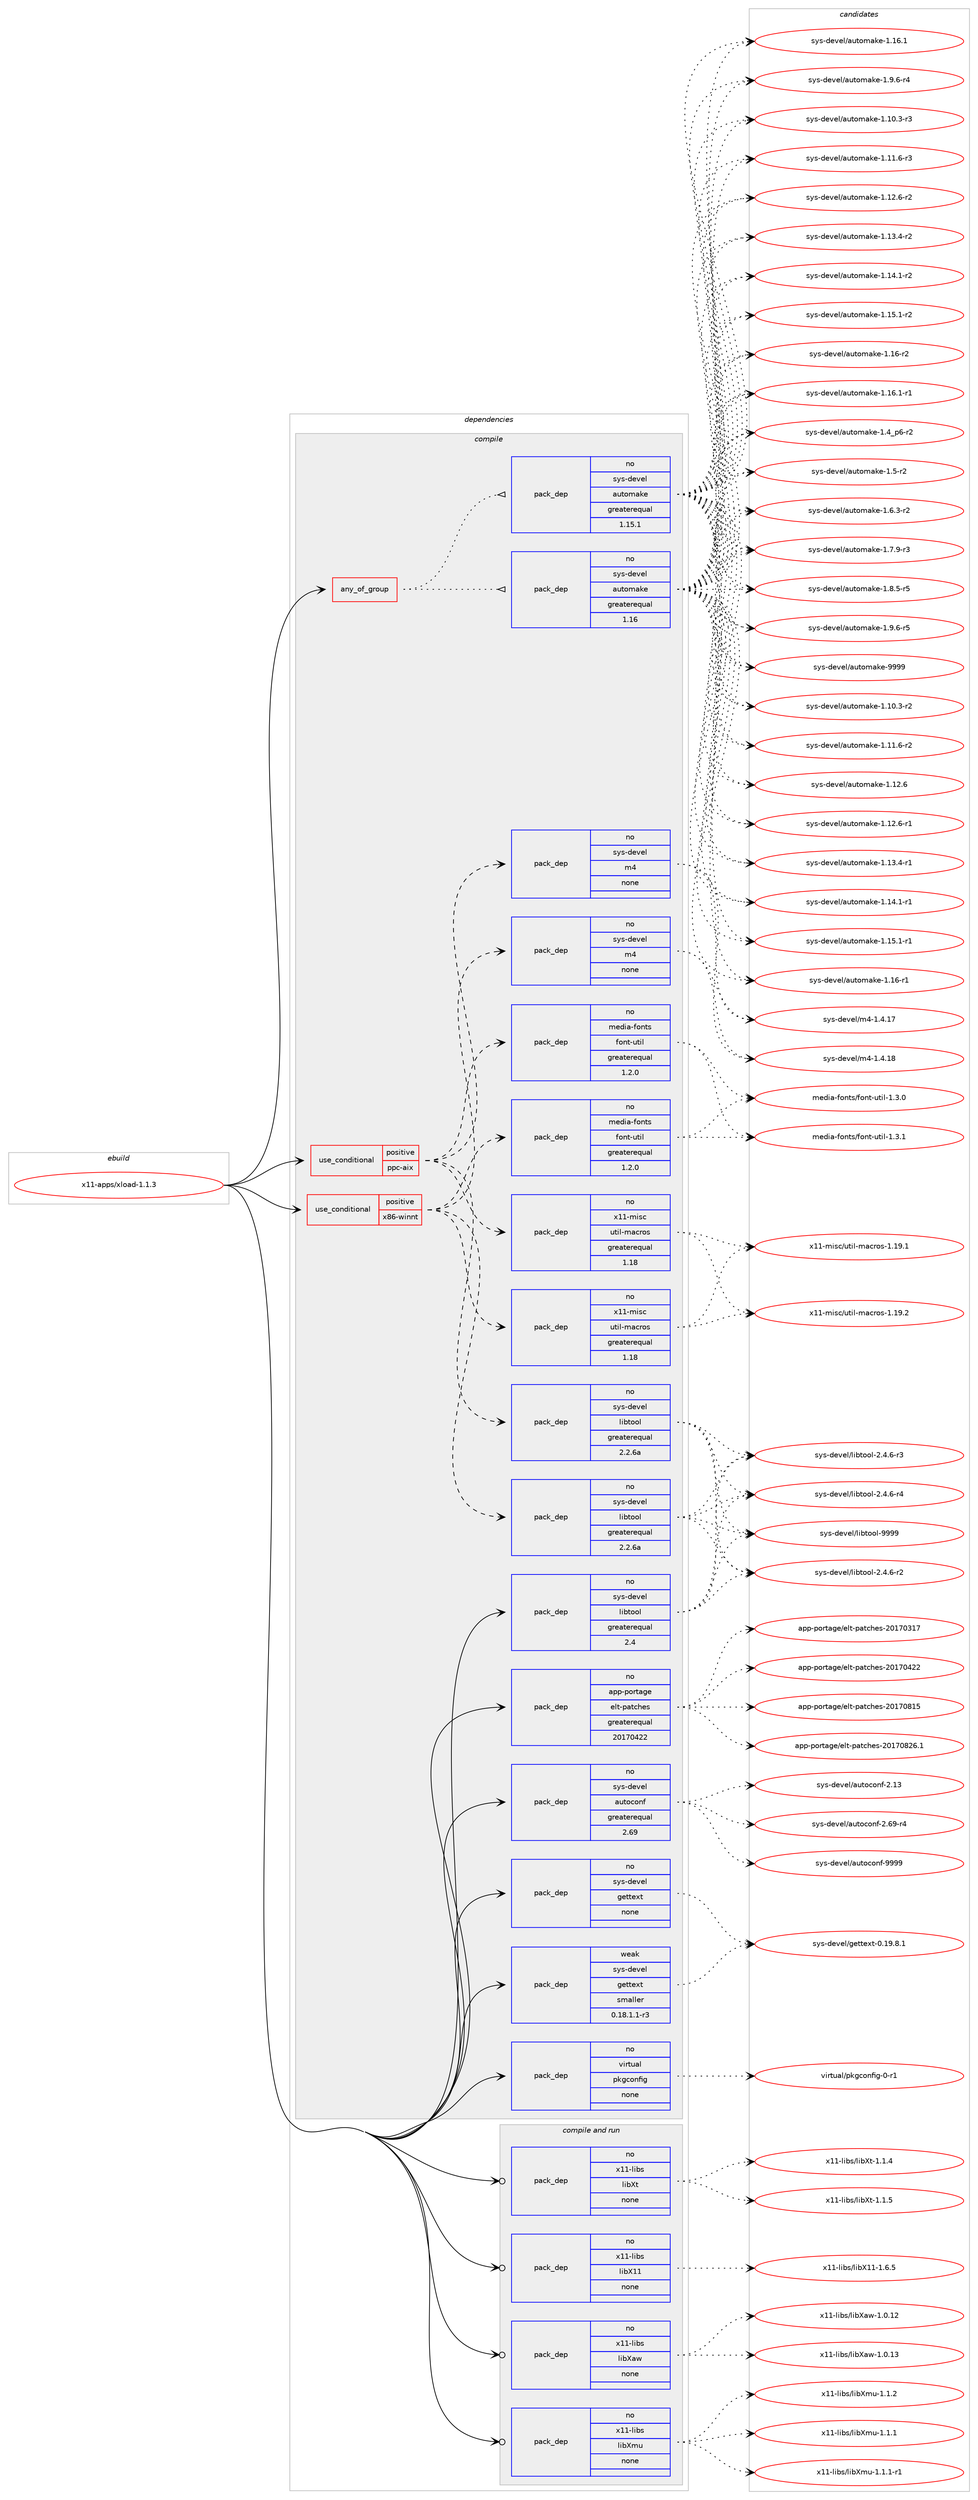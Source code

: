 digraph prolog {

# *************
# Graph options
# *************

newrank=true;
concentrate=true;
compound=true;
graph [rankdir=LR,fontname=Helvetica,fontsize=10,ranksep=1.5];#, ranksep=2.5, nodesep=0.2];
edge  [arrowhead=vee];
node  [fontname=Helvetica,fontsize=10];

# **********
# The ebuild
# **********

subgraph cluster_leftcol {
color=gray;
rank=same;
label=<<i>ebuild</i>>;
id [label="x11-apps/xload-1.1.3", color=red, width=4, href="../x11-apps/xload-1.1.3.svg"];
}

# ****************
# The dependencies
# ****************

subgraph cluster_midcol {
color=gray;
label=<<i>dependencies</i>>;
subgraph cluster_compile {
fillcolor="#eeeeee";
style=filled;
label=<<i>compile</i>>;
subgraph any128 {
dependency8431 [label=<<TABLE BORDER="0" CELLBORDER="1" CELLSPACING="0" CELLPADDING="4"><TR><TD CELLPADDING="10">any_of_group</TD></TR></TABLE>>, shape=none, color=red];subgraph pack7289 {
dependency8432 [label=<<TABLE BORDER="0" CELLBORDER="1" CELLSPACING="0" CELLPADDING="4" WIDTH="220"><TR><TD ROWSPAN="6" CELLPADDING="30">pack_dep</TD></TR><TR><TD WIDTH="110">no</TD></TR><TR><TD>sys-devel</TD></TR><TR><TD>automake</TD></TR><TR><TD>greaterequal</TD></TR><TR><TD>1.16</TD></TR></TABLE>>, shape=none, color=blue];
}
dependency8431:e -> dependency8432:w [weight=20,style="dotted",arrowhead="oinv"];
subgraph pack7290 {
dependency8433 [label=<<TABLE BORDER="0" CELLBORDER="1" CELLSPACING="0" CELLPADDING="4" WIDTH="220"><TR><TD ROWSPAN="6" CELLPADDING="30">pack_dep</TD></TR><TR><TD WIDTH="110">no</TD></TR><TR><TD>sys-devel</TD></TR><TR><TD>automake</TD></TR><TR><TD>greaterequal</TD></TR><TR><TD>1.15.1</TD></TR></TABLE>>, shape=none, color=blue];
}
dependency8431:e -> dependency8433:w [weight=20,style="dotted",arrowhead="oinv"];
}
id:e -> dependency8431:w [weight=20,style="solid",arrowhead="vee"];
subgraph cond994 {
dependency8434 [label=<<TABLE BORDER="0" CELLBORDER="1" CELLSPACING="0" CELLPADDING="4"><TR><TD ROWSPAN="3" CELLPADDING="10">use_conditional</TD></TR><TR><TD>positive</TD></TR><TR><TD>ppc-aix</TD></TR></TABLE>>, shape=none, color=red];
subgraph pack7291 {
dependency8435 [label=<<TABLE BORDER="0" CELLBORDER="1" CELLSPACING="0" CELLPADDING="4" WIDTH="220"><TR><TD ROWSPAN="6" CELLPADDING="30">pack_dep</TD></TR><TR><TD WIDTH="110">no</TD></TR><TR><TD>sys-devel</TD></TR><TR><TD>libtool</TD></TR><TR><TD>greaterequal</TD></TR><TR><TD>2.2.6a</TD></TR></TABLE>>, shape=none, color=blue];
}
dependency8434:e -> dependency8435:w [weight=20,style="dashed",arrowhead="vee"];
subgraph pack7292 {
dependency8436 [label=<<TABLE BORDER="0" CELLBORDER="1" CELLSPACING="0" CELLPADDING="4" WIDTH="220"><TR><TD ROWSPAN="6" CELLPADDING="30">pack_dep</TD></TR><TR><TD WIDTH="110">no</TD></TR><TR><TD>sys-devel</TD></TR><TR><TD>m4</TD></TR><TR><TD>none</TD></TR><TR><TD></TD></TR></TABLE>>, shape=none, color=blue];
}
dependency8434:e -> dependency8436:w [weight=20,style="dashed",arrowhead="vee"];
subgraph pack7293 {
dependency8437 [label=<<TABLE BORDER="0" CELLBORDER="1" CELLSPACING="0" CELLPADDING="4" WIDTH="220"><TR><TD ROWSPAN="6" CELLPADDING="30">pack_dep</TD></TR><TR><TD WIDTH="110">no</TD></TR><TR><TD>x11-misc</TD></TR><TR><TD>util-macros</TD></TR><TR><TD>greaterequal</TD></TR><TR><TD>1.18</TD></TR></TABLE>>, shape=none, color=blue];
}
dependency8434:e -> dependency8437:w [weight=20,style="dashed",arrowhead="vee"];
subgraph pack7294 {
dependency8438 [label=<<TABLE BORDER="0" CELLBORDER="1" CELLSPACING="0" CELLPADDING="4" WIDTH="220"><TR><TD ROWSPAN="6" CELLPADDING="30">pack_dep</TD></TR><TR><TD WIDTH="110">no</TD></TR><TR><TD>media-fonts</TD></TR><TR><TD>font-util</TD></TR><TR><TD>greaterequal</TD></TR><TR><TD>1.2.0</TD></TR></TABLE>>, shape=none, color=blue];
}
dependency8434:e -> dependency8438:w [weight=20,style="dashed",arrowhead="vee"];
}
id:e -> dependency8434:w [weight=20,style="solid",arrowhead="vee"];
subgraph cond995 {
dependency8439 [label=<<TABLE BORDER="0" CELLBORDER="1" CELLSPACING="0" CELLPADDING="4"><TR><TD ROWSPAN="3" CELLPADDING="10">use_conditional</TD></TR><TR><TD>positive</TD></TR><TR><TD>x86-winnt</TD></TR></TABLE>>, shape=none, color=red];
subgraph pack7295 {
dependency8440 [label=<<TABLE BORDER="0" CELLBORDER="1" CELLSPACING="0" CELLPADDING="4" WIDTH="220"><TR><TD ROWSPAN="6" CELLPADDING="30">pack_dep</TD></TR><TR><TD WIDTH="110">no</TD></TR><TR><TD>sys-devel</TD></TR><TR><TD>libtool</TD></TR><TR><TD>greaterequal</TD></TR><TR><TD>2.2.6a</TD></TR></TABLE>>, shape=none, color=blue];
}
dependency8439:e -> dependency8440:w [weight=20,style="dashed",arrowhead="vee"];
subgraph pack7296 {
dependency8441 [label=<<TABLE BORDER="0" CELLBORDER="1" CELLSPACING="0" CELLPADDING="4" WIDTH="220"><TR><TD ROWSPAN="6" CELLPADDING="30">pack_dep</TD></TR><TR><TD WIDTH="110">no</TD></TR><TR><TD>sys-devel</TD></TR><TR><TD>m4</TD></TR><TR><TD>none</TD></TR><TR><TD></TD></TR></TABLE>>, shape=none, color=blue];
}
dependency8439:e -> dependency8441:w [weight=20,style="dashed",arrowhead="vee"];
subgraph pack7297 {
dependency8442 [label=<<TABLE BORDER="0" CELLBORDER="1" CELLSPACING="0" CELLPADDING="4" WIDTH="220"><TR><TD ROWSPAN="6" CELLPADDING="30">pack_dep</TD></TR><TR><TD WIDTH="110">no</TD></TR><TR><TD>x11-misc</TD></TR><TR><TD>util-macros</TD></TR><TR><TD>greaterequal</TD></TR><TR><TD>1.18</TD></TR></TABLE>>, shape=none, color=blue];
}
dependency8439:e -> dependency8442:w [weight=20,style="dashed",arrowhead="vee"];
subgraph pack7298 {
dependency8443 [label=<<TABLE BORDER="0" CELLBORDER="1" CELLSPACING="0" CELLPADDING="4" WIDTH="220"><TR><TD ROWSPAN="6" CELLPADDING="30">pack_dep</TD></TR><TR><TD WIDTH="110">no</TD></TR><TR><TD>media-fonts</TD></TR><TR><TD>font-util</TD></TR><TR><TD>greaterequal</TD></TR><TR><TD>1.2.0</TD></TR></TABLE>>, shape=none, color=blue];
}
dependency8439:e -> dependency8443:w [weight=20,style="dashed",arrowhead="vee"];
}
id:e -> dependency8439:w [weight=20,style="solid",arrowhead="vee"];
subgraph pack7299 {
dependency8444 [label=<<TABLE BORDER="0" CELLBORDER="1" CELLSPACING="0" CELLPADDING="4" WIDTH="220"><TR><TD ROWSPAN="6" CELLPADDING="30">pack_dep</TD></TR><TR><TD WIDTH="110">no</TD></TR><TR><TD>app-portage</TD></TR><TR><TD>elt-patches</TD></TR><TR><TD>greaterequal</TD></TR><TR><TD>20170422</TD></TR></TABLE>>, shape=none, color=blue];
}
id:e -> dependency8444:w [weight=20,style="solid",arrowhead="vee"];
subgraph pack7300 {
dependency8445 [label=<<TABLE BORDER="0" CELLBORDER="1" CELLSPACING="0" CELLPADDING="4" WIDTH="220"><TR><TD ROWSPAN="6" CELLPADDING="30">pack_dep</TD></TR><TR><TD WIDTH="110">no</TD></TR><TR><TD>sys-devel</TD></TR><TR><TD>autoconf</TD></TR><TR><TD>greaterequal</TD></TR><TR><TD>2.69</TD></TR></TABLE>>, shape=none, color=blue];
}
id:e -> dependency8445:w [weight=20,style="solid",arrowhead="vee"];
subgraph pack7301 {
dependency8446 [label=<<TABLE BORDER="0" CELLBORDER="1" CELLSPACING="0" CELLPADDING="4" WIDTH="220"><TR><TD ROWSPAN="6" CELLPADDING="30">pack_dep</TD></TR><TR><TD WIDTH="110">no</TD></TR><TR><TD>sys-devel</TD></TR><TR><TD>gettext</TD></TR><TR><TD>none</TD></TR><TR><TD></TD></TR></TABLE>>, shape=none, color=blue];
}
id:e -> dependency8446:w [weight=20,style="solid",arrowhead="vee"];
subgraph pack7302 {
dependency8447 [label=<<TABLE BORDER="0" CELLBORDER="1" CELLSPACING="0" CELLPADDING="4" WIDTH="220"><TR><TD ROWSPAN="6" CELLPADDING="30">pack_dep</TD></TR><TR><TD WIDTH="110">no</TD></TR><TR><TD>sys-devel</TD></TR><TR><TD>libtool</TD></TR><TR><TD>greaterequal</TD></TR><TR><TD>2.4</TD></TR></TABLE>>, shape=none, color=blue];
}
id:e -> dependency8447:w [weight=20,style="solid",arrowhead="vee"];
subgraph pack7303 {
dependency8448 [label=<<TABLE BORDER="0" CELLBORDER="1" CELLSPACING="0" CELLPADDING="4" WIDTH="220"><TR><TD ROWSPAN="6" CELLPADDING="30">pack_dep</TD></TR><TR><TD WIDTH="110">no</TD></TR><TR><TD>virtual</TD></TR><TR><TD>pkgconfig</TD></TR><TR><TD>none</TD></TR><TR><TD></TD></TR></TABLE>>, shape=none, color=blue];
}
id:e -> dependency8448:w [weight=20,style="solid",arrowhead="vee"];
subgraph pack7304 {
dependency8449 [label=<<TABLE BORDER="0" CELLBORDER="1" CELLSPACING="0" CELLPADDING="4" WIDTH="220"><TR><TD ROWSPAN="6" CELLPADDING="30">pack_dep</TD></TR><TR><TD WIDTH="110">weak</TD></TR><TR><TD>sys-devel</TD></TR><TR><TD>gettext</TD></TR><TR><TD>smaller</TD></TR><TR><TD>0.18.1.1-r3</TD></TR></TABLE>>, shape=none, color=blue];
}
id:e -> dependency8449:w [weight=20,style="solid",arrowhead="vee"];
}
subgraph cluster_compileandrun {
fillcolor="#eeeeee";
style=filled;
label=<<i>compile and run</i>>;
subgraph pack7305 {
dependency8450 [label=<<TABLE BORDER="0" CELLBORDER="1" CELLSPACING="0" CELLPADDING="4" WIDTH="220"><TR><TD ROWSPAN="6" CELLPADDING="30">pack_dep</TD></TR><TR><TD WIDTH="110">no</TD></TR><TR><TD>x11-libs</TD></TR><TR><TD>libX11</TD></TR><TR><TD>none</TD></TR><TR><TD></TD></TR></TABLE>>, shape=none, color=blue];
}
id:e -> dependency8450:w [weight=20,style="solid",arrowhead="odotvee"];
subgraph pack7306 {
dependency8451 [label=<<TABLE BORDER="0" CELLBORDER="1" CELLSPACING="0" CELLPADDING="4" WIDTH="220"><TR><TD ROWSPAN="6" CELLPADDING="30">pack_dep</TD></TR><TR><TD WIDTH="110">no</TD></TR><TR><TD>x11-libs</TD></TR><TR><TD>libXaw</TD></TR><TR><TD>none</TD></TR><TR><TD></TD></TR></TABLE>>, shape=none, color=blue];
}
id:e -> dependency8451:w [weight=20,style="solid",arrowhead="odotvee"];
subgraph pack7307 {
dependency8452 [label=<<TABLE BORDER="0" CELLBORDER="1" CELLSPACING="0" CELLPADDING="4" WIDTH="220"><TR><TD ROWSPAN="6" CELLPADDING="30">pack_dep</TD></TR><TR><TD WIDTH="110">no</TD></TR><TR><TD>x11-libs</TD></TR><TR><TD>libXmu</TD></TR><TR><TD>none</TD></TR><TR><TD></TD></TR></TABLE>>, shape=none, color=blue];
}
id:e -> dependency8452:w [weight=20,style="solid",arrowhead="odotvee"];
subgraph pack7308 {
dependency8453 [label=<<TABLE BORDER="0" CELLBORDER="1" CELLSPACING="0" CELLPADDING="4" WIDTH="220"><TR><TD ROWSPAN="6" CELLPADDING="30">pack_dep</TD></TR><TR><TD WIDTH="110">no</TD></TR><TR><TD>x11-libs</TD></TR><TR><TD>libXt</TD></TR><TR><TD>none</TD></TR><TR><TD></TD></TR></TABLE>>, shape=none, color=blue];
}
id:e -> dependency8453:w [weight=20,style="solid",arrowhead="odotvee"];
}
subgraph cluster_run {
fillcolor="#eeeeee";
style=filled;
label=<<i>run</i>>;
}
}

# **************
# The candidates
# **************

subgraph cluster_choices {
rank=same;
color=gray;
label=<<i>candidates</i>>;

subgraph choice7289 {
color=black;
nodesep=1;
choice11512111545100101118101108479711711611110997107101454946494846514511450 [label="sys-devel/automake-1.10.3-r2", color=red, width=4,href="../sys-devel/automake-1.10.3-r2.svg"];
choice11512111545100101118101108479711711611110997107101454946494946544511450 [label="sys-devel/automake-1.11.6-r2", color=red, width=4,href="../sys-devel/automake-1.11.6-r2.svg"];
choice1151211154510010111810110847971171161111099710710145494649504654 [label="sys-devel/automake-1.12.6", color=red, width=4,href="../sys-devel/automake-1.12.6.svg"];
choice11512111545100101118101108479711711611110997107101454946495046544511449 [label="sys-devel/automake-1.12.6-r1", color=red, width=4,href="../sys-devel/automake-1.12.6-r1.svg"];
choice11512111545100101118101108479711711611110997107101454946495146524511449 [label="sys-devel/automake-1.13.4-r1", color=red, width=4,href="../sys-devel/automake-1.13.4-r1.svg"];
choice11512111545100101118101108479711711611110997107101454946495246494511449 [label="sys-devel/automake-1.14.1-r1", color=red, width=4,href="../sys-devel/automake-1.14.1-r1.svg"];
choice11512111545100101118101108479711711611110997107101454946495346494511449 [label="sys-devel/automake-1.15.1-r1", color=red, width=4,href="../sys-devel/automake-1.15.1-r1.svg"];
choice1151211154510010111810110847971171161111099710710145494649544511449 [label="sys-devel/automake-1.16-r1", color=red, width=4,href="../sys-devel/automake-1.16-r1.svg"];
choice1151211154510010111810110847971171161111099710710145494649544649 [label="sys-devel/automake-1.16.1", color=red, width=4,href="../sys-devel/automake-1.16.1.svg"];
choice115121115451001011181011084797117116111109971071014549465746544511452 [label="sys-devel/automake-1.9.6-r4", color=red, width=4,href="../sys-devel/automake-1.9.6-r4.svg"];
choice11512111545100101118101108479711711611110997107101454946494846514511451 [label="sys-devel/automake-1.10.3-r3", color=red, width=4,href="../sys-devel/automake-1.10.3-r3.svg"];
choice11512111545100101118101108479711711611110997107101454946494946544511451 [label="sys-devel/automake-1.11.6-r3", color=red, width=4,href="../sys-devel/automake-1.11.6-r3.svg"];
choice11512111545100101118101108479711711611110997107101454946495046544511450 [label="sys-devel/automake-1.12.6-r2", color=red, width=4,href="../sys-devel/automake-1.12.6-r2.svg"];
choice11512111545100101118101108479711711611110997107101454946495146524511450 [label="sys-devel/automake-1.13.4-r2", color=red, width=4,href="../sys-devel/automake-1.13.4-r2.svg"];
choice11512111545100101118101108479711711611110997107101454946495246494511450 [label="sys-devel/automake-1.14.1-r2", color=red, width=4,href="../sys-devel/automake-1.14.1-r2.svg"];
choice11512111545100101118101108479711711611110997107101454946495346494511450 [label="sys-devel/automake-1.15.1-r2", color=red, width=4,href="../sys-devel/automake-1.15.1-r2.svg"];
choice1151211154510010111810110847971171161111099710710145494649544511450 [label="sys-devel/automake-1.16-r2", color=red, width=4,href="../sys-devel/automake-1.16-r2.svg"];
choice11512111545100101118101108479711711611110997107101454946495446494511449 [label="sys-devel/automake-1.16.1-r1", color=red, width=4,href="../sys-devel/automake-1.16.1-r1.svg"];
choice115121115451001011181011084797117116111109971071014549465295112544511450 [label="sys-devel/automake-1.4_p6-r2", color=red, width=4,href="../sys-devel/automake-1.4_p6-r2.svg"];
choice11512111545100101118101108479711711611110997107101454946534511450 [label="sys-devel/automake-1.5-r2", color=red, width=4,href="../sys-devel/automake-1.5-r2.svg"];
choice115121115451001011181011084797117116111109971071014549465446514511450 [label="sys-devel/automake-1.6.3-r2", color=red, width=4,href="../sys-devel/automake-1.6.3-r2.svg"];
choice115121115451001011181011084797117116111109971071014549465546574511451 [label="sys-devel/automake-1.7.9-r3", color=red, width=4,href="../sys-devel/automake-1.7.9-r3.svg"];
choice115121115451001011181011084797117116111109971071014549465646534511453 [label="sys-devel/automake-1.8.5-r5", color=red, width=4,href="../sys-devel/automake-1.8.5-r5.svg"];
choice115121115451001011181011084797117116111109971071014549465746544511453 [label="sys-devel/automake-1.9.6-r5", color=red, width=4,href="../sys-devel/automake-1.9.6-r5.svg"];
choice115121115451001011181011084797117116111109971071014557575757 [label="sys-devel/automake-9999", color=red, width=4,href="../sys-devel/automake-9999.svg"];
dependency8432:e -> choice11512111545100101118101108479711711611110997107101454946494846514511450:w [style=dotted,weight="100"];
dependency8432:e -> choice11512111545100101118101108479711711611110997107101454946494946544511450:w [style=dotted,weight="100"];
dependency8432:e -> choice1151211154510010111810110847971171161111099710710145494649504654:w [style=dotted,weight="100"];
dependency8432:e -> choice11512111545100101118101108479711711611110997107101454946495046544511449:w [style=dotted,weight="100"];
dependency8432:e -> choice11512111545100101118101108479711711611110997107101454946495146524511449:w [style=dotted,weight="100"];
dependency8432:e -> choice11512111545100101118101108479711711611110997107101454946495246494511449:w [style=dotted,weight="100"];
dependency8432:e -> choice11512111545100101118101108479711711611110997107101454946495346494511449:w [style=dotted,weight="100"];
dependency8432:e -> choice1151211154510010111810110847971171161111099710710145494649544511449:w [style=dotted,weight="100"];
dependency8432:e -> choice1151211154510010111810110847971171161111099710710145494649544649:w [style=dotted,weight="100"];
dependency8432:e -> choice115121115451001011181011084797117116111109971071014549465746544511452:w [style=dotted,weight="100"];
dependency8432:e -> choice11512111545100101118101108479711711611110997107101454946494846514511451:w [style=dotted,weight="100"];
dependency8432:e -> choice11512111545100101118101108479711711611110997107101454946494946544511451:w [style=dotted,weight="100"];
dependency8432:e -> choice11512111545100101118101108479711711611110997107101454946495046544511450:w [style=dotted,weight="100"];
dependency8432:e -> choice11512111545100101118101108479711711611110997107101454946495146524511450:w [style=dotted,weight="100"];
dependency8432:e -> choice11512111545100101118101108479711711611110997107101454946495246494511450:w [style=dotted,weight="100"];
dependency8432:e -> choice11512111545100101118101108479711711611110997107101454946495346494511450:w [style=dotted,weight="100"];
dependency8432:e -> choice1151211154510010111810110847971171161111099710710145494649544511450:w [style=dotted,weight="100"];
dependency8432:e -> choice11512111545100101118101108479711711611110997107101454946495446494511449:w [style=dotted,weight="100"];
dependency8432:e -> choice115121115451001011181011084797117116111109971071014549465295112544511450:w [style=dotted,weight="100"];
dependency8432:e -> choice11512111545100101118101108479711711611110997107101454946534511450:w [style=dotted,weight="100"];
dependency8432:e -> choice115121115451001011181011084797117116111109971071014549465446514511450:w [style=dotted,weight="100"];
dependency8432:e -> choice115121115451001011181011084797117116111109971071014549465546574511451:w [style=dotted,weight="100"];
dependency8432:e -> choice115121115451001011181011084797117116111109971071014549465646534511453:w [style=dotted,weight="100"];
dependency8432:e -> choice115121115451001011181011084797117116111109971071014549465746544511453:w [style=dotted,weight="100"];
dependency8432:e -> choice115121115451001011181011084797117116111109971071014557575757:w [style=dotted,weight="100"];
}
subgraph choice7290 {
color=black;
nodesep=1;
choice11512111545100101118101108479711711611110997107101454946494846514511450 [label="sys-devel/automake-1.10.3-r2", color=red, width=4,href="../sys-devel/automake-1.10.3-r2.svg"];
choice11512111545100101118101108479711711611110997107101454946494946544511450 [label="sys-devel/automake-1.11.6-r2", color=red, width=4,href="../sys-devel/automake-1.11.6-r2.svg"];
choice1151211154510010111810110847971171161111099710710145494649504654 [label="sys-devel/automake-1.12.6", color=red, width=4,href="../sys-devel/automake-1.12.6.svg"];
choice11512111545100101118101108479711711611110997107101454946495046544511449 [label="sys-devel/automake-1.12.6-r1", color=red, width=4,href="../sys-devel/automake-1.12.6-r1.svg"];
choice11512111545100101118101108479711711611110997107101454946495146524511449 [label="sys-devel/automake-1.13.4-r1", color=red, width=4,href="../sys-devel/automake-1.13.4-r1.svg"];
choice11512111545100101118101108479711711611110997107101454946495246494511449 [label="sys-devel/automake-1.14.1-r1", color=red, width=4,href="../sys-devel/automake-1.14.1-r1.svg"];
choice11512111545100101118101108479711711611110997107101454946495346494511449 [label="sys-devel/automake-1.15.1-r1", color=red, width=4,href="../sys-devel/automake-1.15.1-r1.svg"];
choice1151211154510010111810110847971171161111099710710145494649544511449 [label="sys-devel/automake-1.16-r1", color=red, width=4,href="../sys-devel/automake-1.16-r1.svg"];
choice1151211154510010111810110847971171161111099710710145494649544649 [label="sys-devel/automake-1.16.1", color=red, width=4,href="../sys-devel/automake-1.16.1.svg"];
choice115121115451001011181011084797117116111109971071014549465746544511452 [label="sys-devel/automake-1.9.6-r4", color=red, width=4,href="../sys-devel/automake-1.9.6-r4.svg"];
choice11512111545100101118101108479711711611110997107101454946494846514511451 [label="sys-devel/automake-1.10.3-r3", color=red, width=4,href="../sys-devel/automake-1.10.3-r3.svg"];
choice11512111545100101118101108479711711611110997107101454946494946544511451 [label="sys-devel/automake-1.11.6-r3", color=red, width=4,href="../sys-devel/automake-1.11.6-r3.svg"];
choice11512111545100101118101108479711711611110997107101454946495046544511450 [label="sys-devel/automake-1.12.6-r2", color=red, width=4,href="../sys-devel/automake-1.12.6-r2.svg"];
choice11512111545100101118101108479711711611110997107101454946495146524511450 [label="sys-devel/automake-1.13.4-r2", color=red, width=4,href="../sys-devel/automake-1.13.4-r2.svg"];
choice11512111545100101118101108479711711611110997107101454946495246494511450 [label="sys-devel/automake-1.14.1-r2", color=red, width=4,href="../sys-devel/automake-1.14.1-r2.svg"];
choice11512111545100101118101108479711711611110997107101454946495346494511450 [label="sys-devel/automake-1.15.1-r2", color=red, width=4,href="../sys-devel/automake-1.15.1-r2.svg"];
choice1151211154510010111810110847971171161111099710710145494649544511450 [label="sys-devel/automake-1.16-r2", color=red, width=4,href="../sys-devel/automake-1.16-r2.svg"];
choice11512111545100101118101108479711711611110997107101454946495446494511449 [label="sys-devel/automake-1.16.1-r1", color=red, width=4,href="../sys-devel/automake-1.16.1-r1.svg"];
choice115121115451001011181011084797117116111109971071014549465295112544511450 [label="sys-devel/automake-1.4_p6-r2", color=red, width=4,href="../sys-devel/automake-1.4_p6-r2.svg"];
choice11512111545100101118101108479711711611110997107101454946534511450 [label="sys-devel/automake-1.5-r2", color=red, width=4,href="../sys-devel/automake-1.5-r2.svg"];
choice115121115451001011181011084797117116111109971071014549465446514511450 [label="sys-devel/automake-1.6.3-r2", color=red, width=4,href="../sys-devel/automake-1.6.3-r2.svg"];
choice115121115451001011181011084797117116111109971071014549465546574511451 [label="sys-devel/automake-1.7.9-r3", color=red, width=4,href="../sys-devel/automake-1.7.9-r3.svg"];
choice115121115451001011181011084797117116111109971071014549465646534511453 [label="sys-devel/automake-1.8.5-r5", color=red, width=4,href="../sys-devel/automake-1.8.5-r5.svg"];
choice115121115451001011181011084797117116111109971071014549465746544511453 [label="sys-devel/automake-1.9.6-r5", color=red, width=4,href="../sys-devel/automake-1.9.6-r5.svg"];
choice115121115451001011181011084797117116111109971071014557575757 [label="sys-devel/automake-9999", color=red, width=4,href="../sys-devel/automake-9999.svg"];
dependency8433:e -> choice11512111545100101118101108479711711611110997107101454946494846514511450:w [style=dotted,weight="100"];
dependency8433:e -> choice11512111545100101118101108479711711611110997107101454946494946544511450:w [style=dotted,weight="100"];
dependency8433:e -> choice1151211154510010111810110847971171161111099710710145494649504654:w [style=dotted,weight="100"];
dependency8433:e -> choice11512111545100101118101108479711711611110997107101454946495046544511449:w [style=dotted,weight="100"];
dependency8433:e -> choice11512111545100101118101108479711711611110997107101454946495146524511449:w [style=dotted,weight="100"];
dependency8433:e -> choice11512111545100101118101108479711711611110997107101454946495246494511449:w [style=dotted,weight="100"];
dependency8433:e -> choice11512111545100101118101108479711711611110997107101454946495346494511449:w [style=dotted,weight="100"];
dependency8433:e -> choice1151211154510010111810110847971171161111099710710145494649544511449:w [style=dotted,weight="100"];
dependency8433:e -> choice1151211154510010111810110847971171161111099710710145494649544649:w [style=dotted,weight="100"];
dependency8433:e -> choice115121115451001011181011084797117116111109971071014549465746544511452:w [style=dotted,weight="100"];
dependency8433:e -> choice11512111545100101118101108479711711611110997107101454946494846514511451:w [style=dotted,weight="100"];
dependency8433:e -> choice11512111545100101118101108479711711611110997107101454946494946544511451:w [style=dotted,weight="100"];
dependency8433:e -> choice11512111545100101118101108479711711611110997107101454946495046544511450:w [style=dotted,weight="100"];
dependency8433:e -> choice11512111545100101118101108479711711611110997107101454946495146524511450:w [style=dotted,weight="100"];
dependency8433:e -> choice11512111545100101118101108479711711611110997107101454946495246494511450:w [style=dotted,weight="100"];
dependency8433:e -> choice11512111545100101118101108479711711611110997107101454946495346494511450:w [style=dotted,weight="100"];
dependency8433:e -> choice1151211154510010111810110847971171161111099710710145494649544511450:w [style=dotted,weight="100"];
dependency8433:e -> choice11512111545100101118101108479711711611110997107101454946495446494511449:w [style=dotted,weight="100"];
dependency8433:e -> choice115121115451001011181011084797117116111109971071014549465295112544511450:w [style=dotted,weight="100"];
dependency8433:e -> choice11512111545100101118101108479711711611110997107101454946534511450:w [style=dotted,weight="100"];
dependency8433:e -> choice115121115451001011181011084797117116111109971071014549465446514511450:w [style=dotted,weight="100"];
dependency8433:e -> choice115121115451001011181011084797117116111109971071014549465546574511451:w [style=dotted,weight="100"];
dependency8433:e -> choice115121115451001011181011084797117116111109971071014549465646534511453:w [style=dotted,weight="100"];
dependency8433:e -> choice115121115451001011181011084797117116111109971071014549465746544511453:w [style=dotted,weight="100"];
dependency8433:e -> choice115121115451001011181011084797117116111109971071014557575757:w [style=dotted,weight="100"];
}
subgraph choice7291 {
color=black;
nodesep=1;
choice1151211154510010111810110847108105981161111111084550465246544511450 [label="sys-devel/libtool-2.4.6-r2", color=red, width=4,href="../sys-devel/libtool-2.4.6-r2.svg"];
choice1151211154510010111810110847108105981161111111084550465246544511451 [label="sys-devel/libtool-2.4.6-r3", color=red, width=4,href="../sys-devel/libtool-2.4.6-r3.svg"];
choice1151211154510010111810110847108105981161111111084550465246544511452 [label="sys-devel/libtool-2.4.6-r4", color=red, width=4,href="../sys-devel/libtool-2.4.6-r4.svg"];
choice1151211154510010111810110847108105981161111111084557575757 [label="sys-devel/libtool-9999", color=red, width=4,href="../sys-devel/libtool-9999.svg"];
dependency8435:e -> choice1151211154510010111810110847108105981161111111084550465246544511450:w [style=dotted,weight="100"];
dependency8435:e -> choice1151211154510010111810110847108105981161111111084550465246544511451:w [style=dotted,weight="100"];
dependency8435:e -> choice1151211154510010111810110847108105981161111111084550465246544511452:w [style=dotted,weight="100"];
dependency8435:e -> choice1151211154510010111810110847108105981161111111084557575757:w [style=dotted,weight="100"];
}
subgraph choice7292 {
color=black;
nodesep=1;
choice11512111545100101118101108471095245494652464955 [label="sys-devel/m4-1.4.17", color=red, width=4,href="../sys-devel/m4-1.4.17.svg"];
choice11512111545100101118101108471095245494652464956 [label="sys-devel/m4-1.4.18", color=red, width=4,href="../sys-devel/m4-1.4.18.svg"];
dependency8436:e -> choice11512111545100101118101108471095245494652464955:w [style=dotted,weight="100"];
dependency8436:e -> choice11512111545100101118101108471095245494652464956:w [style=dotted,weight="100"];
}
subgraph choice7293 {
color=black;
nodesep=1;
choice120494945109105115994711711610510845109979911411111545494649574649 [label="x11-misc/util-macros-1.19.1", color=red, width=4,href="../x11-misc/util-macros-1.19.1.svg"];
choice120494945109105115994711711610510845109979911411111545494649574650 [label="x11-misc/util-macros-1.19.2", color=red, width=4,href="../x11-misc/util-macros-1.19.2.svg"];
dependency8437:e -> choice120494945109105115994711711610510845109979911411111545494649574649:w [style=dotted,weight="100"];
dependency8437:e -> choice120494945109105115994711711610510845109979911411111545494649574650:w [style=dotted,weight="100"];
}
subgraph choice7294 {
color=black;
nodesep=1;
choice10910110010597451021111101161154710211111011645117116105108454946514648 [label="media-fonts/font-util-1.3.0", color=red, width=4,href="../media-fonts/font-util-1.3.0.svg"];
choice10910110010597451021111101161154710211111011645117116105108454946514649 [label="media-fonts/font-util-1.3.1", color=red, width=4,href="../media-fonts/font-util-1.3.1.svg"];
dependency8438:e -> choice10910110010597451021111101161154710211111011645117116105108454946514648:w [style=dotted,weight="100"];
dependency8438:e -> choice10910110010597451021111101161154710211111011645117116105108454946514649:w [style=dotted,weight="100"];
}
subgraph choice7295 {
color=black;
nodesep=1;
choice1151211154510010111810110847108105981161111111084550465246544511450 [label="sys-devel/libtool-2.4.6-r2", color=red, width=4,href="../sys-devel/libtool-2.4.6-r2.svg"];
choice1151211154510010111810110847108105981161111111084550465246544511451 [label="sys-devel/libtool-2.4.6-r3", color=red, width=4,href="../sys-devel/libtool-2.4.6-r3.svg"];
choice1151211154510010111810110847108105981161111111084550465246544511452 [label="sys-devel/libtool-2.4.6-r4", color=red, width=4,href="../sys-devel/libtool-2.4.6-r4.svg"];
choice1151211154510010111810110847108105981161111111084557575757 [label="sys-devel/libtool-9999", color=red, width=4,href="../sys-devel/libtool-9999.svg"];
dependency8440:e -> choice1151211154510010111810110847108105981161111111084550465246544511450:w [style=dotted,weight="100"];
dependency8440:e -> choice1151211154510010111810110847108105981161111111084550465246544511451:w [style=dotted,weight="100"];
dependency8440:e -> choice1151211154510010111810110847108105981161111111084550465246544511452:w [style=dotted,weight="100"];
dependency8440:e -> choice1151211154510010111810110847108105981161111111084557575757:w [style=dotted,weight="100"];
}
subgraph choice7296 {
color=black;
nodesep=1;
choice11512111545100101118101108471095245494652464955 [label="sys-devel/m4-1.4.17", color=red, width=4,href="../sys-devel/m4-1.4.17.svg"];
choice11512111545100101118101108471095245494652464956 [label="sys-devel/m4-1.4.18", color=red, width=4,href="../sys-devel/m4-1.4.18.svg"];
dependency8441:e -> choice11512111545100101118101108471095245494652464955:w [style=dotted,weight="100"];
dependency8441:e -> choice11512111545100101118101108471095245494652464956:w [style=dotted,weight="100"];
}
subgraph choice7297 {
color=black;
nodesep=1;
choice120494945109105115994711711610510845109979911411111545494649574649 [label="x11-misc/util-macros-1.19.1", color=red, width=4,href="../x11-misc/util-macros-1.19.1.svg"];
choice120494945109105115994711711610510845109979911411111545494649574650 [label="x11-misc/util-macros-1.19.2", color=red, width=4,href="../x11-misc/util-macros-1.19.2.svg"];
dependency8442:e -> choice120494945109105115994711711610510845109979911411111545494649574649:w [style=dotted,weight="100"];
dependency8442:e -> choice120494945109105115994711711610510845109979911411111545494649574650:w [style=dotted,weight="100"];
}
subgraph choice7298 {
color=black;
nodesep=1;
choice10910110010597451021111101161154710211111011645117116105108454946514648 [label="media-fonts/font-util-1.3.0", color=red, width=4,href="../media-fonts/font-util-1.3.0.svg"];
choice10910110010597451021111101161154710211111011645117116105108454946514649 [label="media-fonts/font-util-1.3.1", color=red, width=4,href="../media-fonts/font-util-1.3.1.svg"];
dependency8443:e -> choice10910110010597451021111101161154710211111011645117116105108454946514648:w [style=dotted,weight="100"];
dependency8443:e -> choice10910110010597451021111101161154710211111011645117116105108454946514649:w [style=dotted,weight="100"];
}
subgraph choice7299 {
color=black;
nodesep=1;
choice97112112451121111141169710310147101108116451129711699104101115455048495548514955 [label="app-portage/elt-patches-20170317", color=red, width=4,href="../app-portage/elt-patches-20170317.svg"];
choice97112112451121111141169710310147101108116451129711699104101115455048495548525050 [label="app-portage/elt-patches-20170422", color=red, width=4,href="../app-portage/elt-patches-20170422.svg"];
choice97112112451121111141169710310147101108116451129711699104101115455048495548564953 [label="app-portage/elt-patches-20170815", color=red, width=4,href="../app-portage/elt-patches-20170815.svg"];
choice971121124511211111411697103101471011081164511297116991041011154550484955485650544649 [label="app-portage/elt-patches-20170826.1", color=red, width=4,href="../app-portage/elt-patches-20170826.1.svg"];
dependency8444:e -> choice97112112451121111141169710310147101108116451129711699104101115455048495548514955:w [style=dotted,weight="100"];
dependency8444:e -> choice97112112451121111141169710310147101108116451129711699104101115455048495548525050:w [style=dotted,weight="100"];
dependency8444:e -> choice97112112451121111141169710310147101108116451129711699104101115455048495548564953:w [style=dotted,weight="100"];
dependency8444:e -> choice971121124511211111411697103101471011081164511297116991041011154550484955485650544649:w [style=dotted,weight="100"];
}
subgraph choice7300 {
color=black;
nodesep=1;
choice115121115451001011181011084797117116111991111101024550464951 [label="sys-devel/autoconf-2.13", color=red, width=4,href="../sys-devel/autoconf-2.13.svg"];
choice1151211154510010111810110847971171161119911111010245504654574511452 [label="sys-devel/autoconf-2.69-r4", color=red, width=4,href="../sys-devel/autoconf-2.69-r4.svg"];
choice115121115451001011181011084797117116111991111101024557575757 [label="sys-devel/autoconf-9999", color=red, width=4,href="../sys-devel/autoconf-9999.svg"];
dependency8445:e -> choice115121115451001011181011084797117116111991111101024550464951:w [style=dotted,weight="100"];
dependency8445:e -> choice1151211154510010111810110847971171161119911111010245504654574511452:w [style=dotted,weight="100"];
dependency8445:e -> choice115121115451001011181011084797117116111991111101024557575757:w [style=dotted,weight="100"];
}
subgraph choice7301 {
color=black;
nodesep=1;
choice1151211154510010111810110847103101116116101120116454846495746564649 [label="sys-devel/gettext-0.19.8.1", color=red, width=4,href="../sys-devel/gettext-0.19.8.1.svg"];
dependency8446:e -> choice1151211154510010111810110847103101116116101120116454846495746564649:w [style=dotted,weight="100"];
}
subgraph choice7302 {
color=black;
nodesep=1;
choice1151211154510010111810110847108105981161111111084550465246544511450 [label="sys-devel/libtool-2.4.6-r2", color=red, width=4,href="../sys-devel/libtool-2.4.6-r2.svg"];
choice1151211154510010111810110847108105981161111111084550465246544511451 [label="sys-devel/libtool-2.4.6-r3", color=red, width=4,href="../sys-devel/libtool-2.4.6-r3.svg"];
choice1151211154510010111810110847108105981161111111084550465246544511452 [label="sys-devel/libtool-2.4.6-r4", color=red, width=4,href="../sys-devel/libtool-2.4.6-r4.svg"];
choice1151211154510010111810110847108105981161111111084557575757 [label="sys-devel/libtool-9999", color=red, width=4,href="../sys-devel/libtool-9999.svg"];
dependency8447:e -> choice1151211154510010111810110847108105981161111111084550465246544511450:w [style=dotted,weight="100"];
dependency8447:e -> choice1151211154510010111810110847108105981161111111084550465246544511451:w [style=dotted,weight="100"];
dependency8447:e -> choice1151211154510010111810110847108105981161111111084550465246544511452:w [style=dotted,weight="100"];
dependency8447:e -> choice1151211154510010111810110847108105981161111111084557575757:w [style=dotted,weight="100"];
}
subgraph choice7303 {
color=black;
nodesep=1;
choice11810511411611797108471121071039911111010210510345484511449 [label="virtual/pkgconfig-0-r1", color=red, width=4,href="../virtual/pkgconfig-0-r1.svg"];
dependency8448:e -> choice11810511411611797108471121071039911111010210510345484511449:w [style=dotted,weight="100"];
}
subgraph choice7304 {
color=black;
nodesep=1;
choice1151211154510010111810110847103101116116101120116454846495746564649 [label="sys-devel/gettext-0.19.8.1", color=red, width=4,href="../sys-devel/gettext-0.19.8.1.svg"];
dependency8449:e -> choice1151211154510010111810110847103101116116101120116454846495746564649:w [style=dotted,weight="100"];
}
subgraph choice7305 {
color=black;
nodesep=1;
choice120494945108105981154710810598884949454946544653 [label="x11-libs/libX11-1.6.5", color=red, width=4,href="../x11-libs/libX11-1.6.5.svg"];
dependency8450:e -> choice120494945108105981154710810598884949454946544653:w [style=dotted,weight="100"];
}
subgraph choice7306 {
color=black;
nodesep=1;
choice120494945108105981154710810598889711945494648464950 [label="x11-libs/libXaw-1.0.12", color=red, width=4,href="../x11-libs/libXaw-1.0.12.svg"];
choice120494945108105981154710810598889711945494648464951 [label="x11-libs/libXaw-1.0.13", color=red, width=4,href="../x11-libs/libXaw-1.0.13.svg"];
dependency8451:e -> choice120494945108105981154710810598889711945494648464950:w [style=dotted,weight="100"];
dependency8451:e -> choice120494945108105981154710810598889711945494648464951:w [style=dotted,weight="100"];
}
subgraph choice7307 {
color=black;
nodesep=1;
choice12049494510810598115471081059888109117454946494649 [label="x11-libs/libXmu-1.1.1", color=red, width=4,href="../x11-libs/libXmu-1.1.1.svg"];
choice120494945108105981154710810598881091174549464946494511449 [label="x11-libs/libXmu-1.1.1-r1", color=red, width=4,href="../x11-libs/libXmu-1.1.1-r1.svg"];
choice12049494510810598115471081059888109117454946494650 [label="x11-libs/libXmu-1.1.2", color=red, width=4,href="../x11-libs/libXmu-1.1.2.svg"];
dependency8452:e -> choice12049494510810598115471081059888109117454946494649:w [style=dotted,weight="100"];
dependency8452:e -> choice120494945108105981154710810598881091174549464946494511449:w [style=dotted,weight="100"];
dependency8452:e -> choice12049494510810598115471081059888109117454946494650:w [style=dotted,weight="100"];
}
subgraph choice7308 {
color=black;
nodesep=1;
choice12049494510810598115471081059888116454946494652 [label="x11-libs/libXt-1.1.4", color=red, width=4,href="../x11-libs/libXt-1.1.4.svg"];
choice12049494510810598115471081059888116454946494653 [label="x11-libs/libXt-1.1.5", color=red, width=4,href="../x11-libs/libXt-1.1.5.svg"];
dependency8453:e -> choice12049494510810598115471081059888116454946494652:w [style=dotted,weight="100"];
dependency8453:e -> choice12049494510810598115471081059888116454946494653:w [style=dotted,weight="100"];
}
}

}
